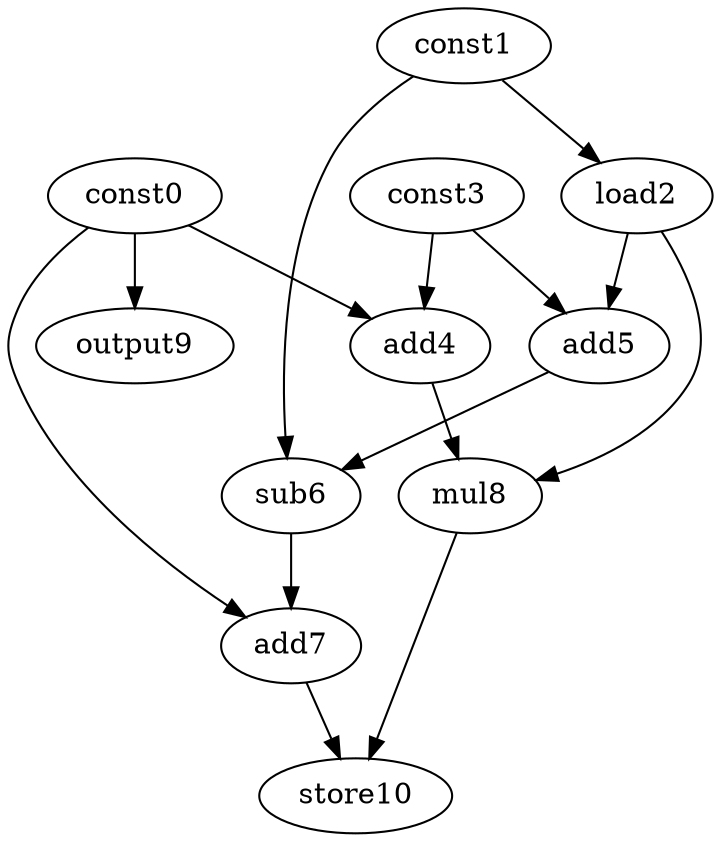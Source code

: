 digraph G { 
const0[opcode=const]; 
const1[opcode=const]; 
load2[opcode=load]; 
const3[opcode=const]; 
add4[opcode=add]; 
add5[opcode=add]; 
sub6[opcode=sub]; 
add7[opcode=add]; 
mul8[opcode=mul]; 
output9[opcode=output]; 
store10[opcode=store]; 
const1->load2[operand=0];
const0->add4[operand=0];
const3->add4[operand=1];
const0->output9[operand=0];
load2->add5[operand=0];
const3->add5[operand=1];
load2->mul8[operand=0];
add4->mul8[operand=1];
const1->sub6[operand=0];
add5->sub6[operand=1];
const0->add7[operand=0];
sub6->add7[operand=1];
mul8->store10[operand=0];
add7->store10[operand=1];
}

